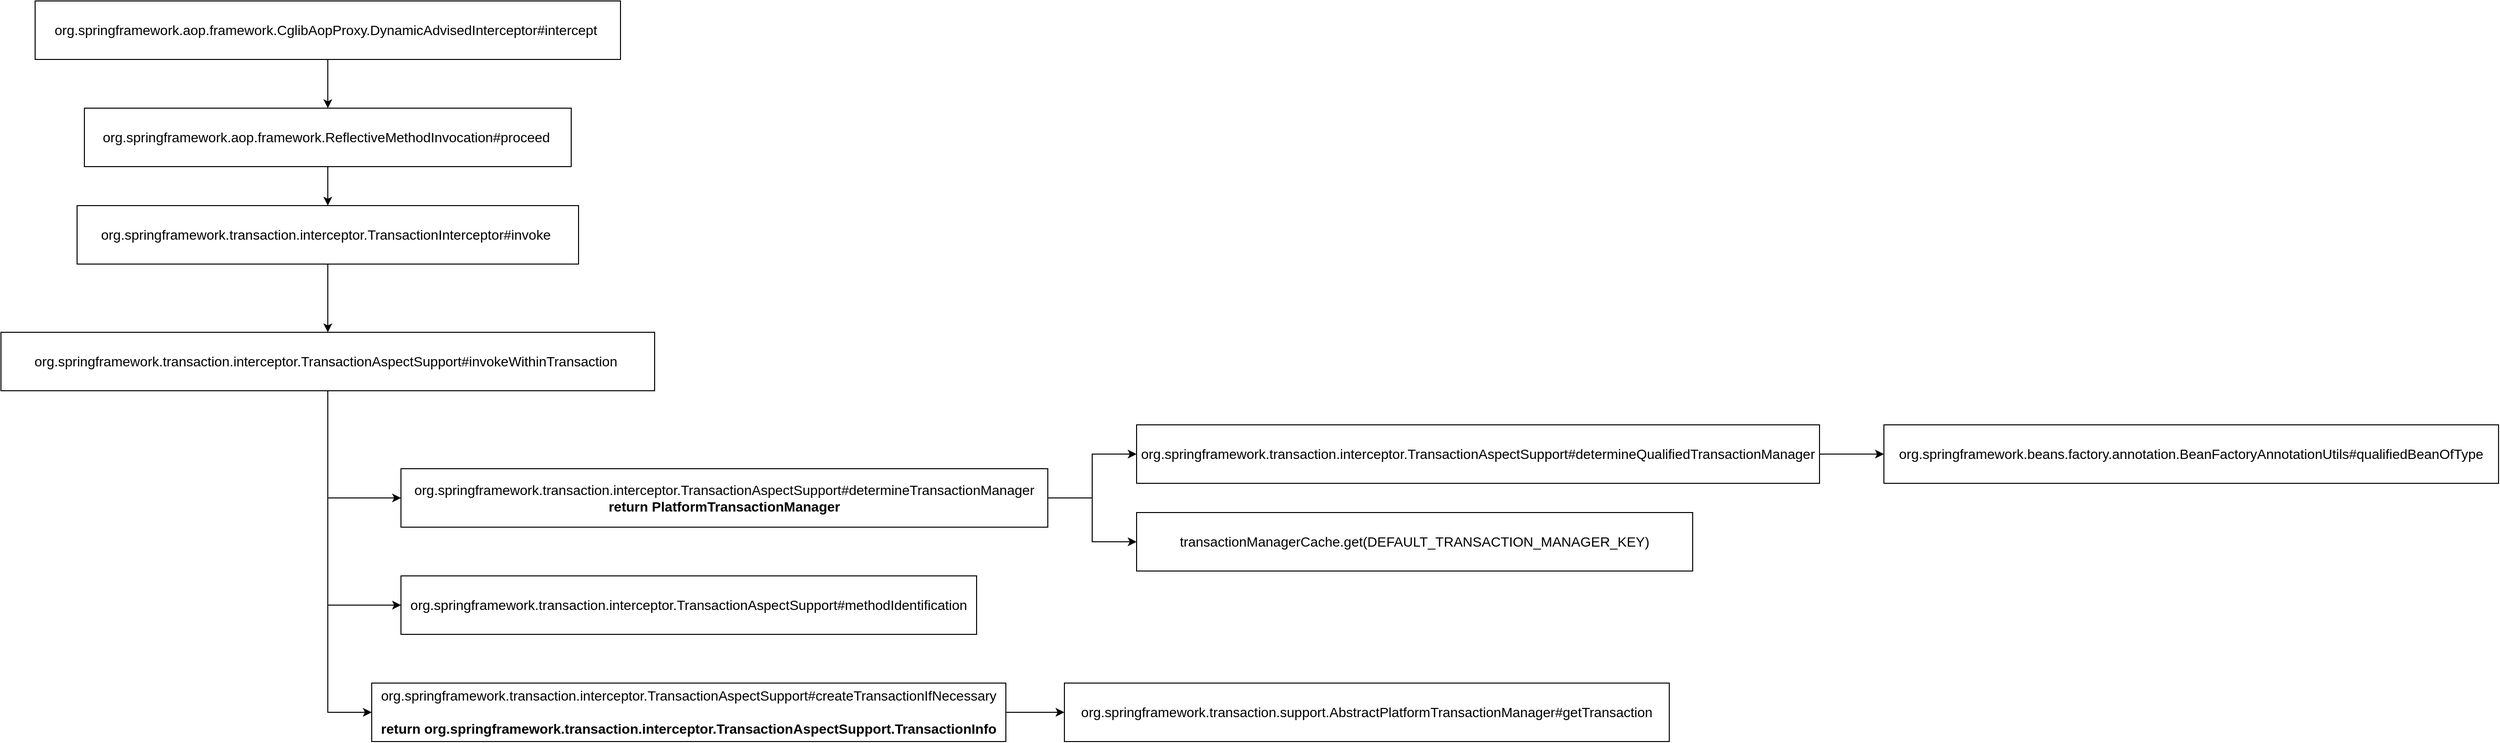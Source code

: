 <mxfile version="16.6.4" type="github">
  <diagram id="C5RBs43oDa-KdzZeNtuy" name="Page-1">
    <mxGraphModel dx="2249" dy="794" grid="1" gridSize="10" guides="1" tooltips="1" connect="1" arrows="1" fold="1" page="1" pageScale="1" pageWidth="827" pageHeight="1169" math="0" shadow="0">
      <root>
        <mxCell id="WIyWlLk6GJQsqaUBKTNV-0" />
        <mxCell id="WIyWlLk6GJQsqaUBKTNV-1" parent="WIyWlLk6GJQsqaUBKTNV-0" />
        <mxCell id="HDemBjrxflOcrxM6dK1a-2" value="" style="edgeStyle=orthogonalEdgeStyle;rounded=0;orthogonalLoop=1;jettySize=auto;html=1;fontSize=14;" edge="1" parent="WIyWlLk6GJQsqaUBKTNV-1" source="HDemBjrxflOcrxM6dK1a-0" target="HDemBjrxflOcrxM6dK1a-1">
          <mxGeometry relative="1" as="geometry" />
        </mxCell>
        <mxCell id="HDemBjrxflOcrxM6dK1a-0" value="&lt;font style=&quot;font-size: 14px;&quot;&gt;org.springframework.aop.framework.CglibAopProxy.DynamicAdvisedInterceptor#intercept&amp;nbsp;&lt;/font&gt;" style="rounded=0;whiteSpace=wrap;html=1;fontSize=14;" vertex="1" parent="WIyWlLk6GJQsqaUBKTNV-1">
          <mxGeometry x="-715" y="80" width="600" height="60" as="geometry" />
        </mxCell>
        <mxCell id="HDemBjrxflOcrxM6dK1a-4" value="" style="edgeStyle=orthogonalEdgeStyle;rounded=0;orthogonalLoop=1;jettySize=auto;html=1;fontSize=14;" edge="1" parent="WIyWlLk6GJQsqaUBKTNV-1" source="HDemBjrxflOcrxM6dK1a-1" target="HDemBjrxflOcrxM6dK1a-3">
          <mxGeometry relative="1" as="geometry" />
        </mxCell>
        <mxCell id="HDemBjrxflOcrxM6dK1a-1" value="org.springframework.aop.framework.ReflectiveMethodInvocation#proceed&amp;nbsp;" style="whiteSpace=wrap;html=1;rounded=0;fontSize=14;" vertex="1" parent="WIyWlLk6GJQsqaUBKTNV-1">
          <mxGeometry x="-664.5" y="190" width="499" height="60" as="geometry" />
        </mxCell>
        <mxCell id="HDemBjrxflOcrxM6dK1a-14" value="" style="edgeStyle=orthogonalEdgeStyle;rounded=0;orthogonalLoop=1;jettySize=auto;html=1;fontSize=14;" edge="1" parent="WIyWlLk6GJQsqaUBKTNV-1" source="HDemBjrxflOcrxM6dK1a-3" target="HDemBjrxflOcrxM6dK1a-13">
          <mxGeometry relative="1" as="geometry" />
        </mxCell>
        <mxCell id="HDemBjrxflOcrxM6dK1a-3" value="org.springframework.transaction.interceptor.TransactionInterceptor#invoke&amp;nbsp;" style="whiteSpace=wrap;html=1;rounded=0;fontSize=14;" vertex="1" parent="WIyWlLk6GJQsqaUBKTNV-1">
          <mxGeometry x="-672" y="290" width="514" height="60" as="geometry" />
        </mxCell>
        <mxCell id="HDemBjrxflOcrxM6dK1a-20" style="edgeStyle=orthogonalEdgeStyle;rounded=0;orthogonalLoop=1;jettySize=auto;html=1;entryX=0;entryY=0.5;entryDx=0;entryDy=0;fontSize=14;" edge="1" parent="WIyWlLk6GJQsqaUBKTNV-1" source="HDemBjrxflOcrxM6dK1a-5" target="HDemBjrxflOcrxM6dK1a-7">
          <mxGeometry relative="1" as="geometry" />
        </mxCell>
        <mxCell id="HDemBjrxflOcrxM6dK1a-21" style="edgeStyle=orthogonalEdgeStyle;rounded=0;orthogonalLoop=1;jettySize=auto;html=1;entryX=0;entryY=0.5;entryDx=0;entryDy=0;fontSize=14;" edge="1" parent="WIyWlLk6GJQsqaUBKTNV-1" source="HDemBjrxflOcrxM6dK1a-5" target="HDemBjrxflOcrxM6dK1a-11">
          <mxGeometry relative="1" as="geometry" />
        </mxCell>
        <mxCell id="HDemBjrxflOcrxM6dK1a-5" value="org.springframework.transaction.interceptor.TransactionAspectSupport#determineTransactionManager&lt;br&gt;&lt;b&gt;return&amp;nbsp;PlatformTransactionManager&lt;/b&gt;" style="whiteSpace=wrap;html=1;fontSize=14;rounded=0;" vertex="1" parent="WIyWlLk6GJQsqaUBKTNV-1">
          <mxGeometry x="-340" y="560" width="663" height="60" as="geometry" />
        </mxCell>
        <mxCell id="HDemBjrxflOcrxM6dK1a-10" value="" style="edgeStyle=orthogonalEdgeStyle;rounded=0;orthogonalLoop=1;jettySize=auto;html=1;fontSize=14;" edge="1" parent="WIyWlLk6GJQsqaUBKTNV-1" source="HDemBjrxflOcrxM6dK1a-7" target="HDemBjrxflOcrxM6dK1a-9">
          <mxGeometry relative="1" as="geometry" />
        </mxCell>
        <mxCell id="HDemBjrxflOcrxM6dK1a-7" value="org.springframework.transaction.interceptor.TransactionAspectSupport#determineQualifiedTransactionManager" style="whiteSpace=wrap;html=1;fontSize=14;rounded=0;" vertex="1" parent="WIyWlLk6GJQsqaUBKTNV-1">
          <mxGeometry x="414" y="515" width="700" height="60" as="geometry" />
        </mxCell>
        <UserObject label="org.springframework.beans.factory.annotation.BeanFactoryAnnotationUtils#qualifiedBeanOfType" link="org.springframework.beans.factory.annotation.BeanFactoryAnnotationUtils#qualifiedBeanOfType" id="HDemBjrxflOcrxM6dK1a-9">
          <mxCell style="whiteSpace=wrap;html=1;fontSize=14;rounded=0;" vertex="1" parent="WIyWlLk6GJQsqaUBKTNV-1">
            <mxGeometry x="1180" y="515" width="630" height="60" as="geometry" />
          </mxCell>
        </UserObject>
        <mxCell id="HDemBjrxflOcrxM6dK1a-11" value="transactionManagerCache.get(DEFAULT_TRANSACTION_MANAGER_KEY)" style="whiteSpace=wrap;html=1;fontSize=14;rounded=0;" vertex="1" parent="WIyWlLk6GJQsqaUBKTNV-1">
          <mxGeometry x="414" y="605" width="570" height="60" as="geometry" />
        </mxCell>
        <mxCell id="HDemBjrxflOcrxM6dK1a-22" style="edgeStyle=orthogonalEdgeStyle;rounded=0;orthogonalLoop=1;jettySize=auto;html=1;exitX=1;exitY=0.5;exitDx=0;exitDy=0;entryX=0;entryY=0.5;entryDx=0;entryDy=0;fontSize=14;" edge="1" parent="WIyWlLk6GJQsqaUBKTNV-1" source="HDemBjrxflOcrxM6dK1a-13" target="HDemBjrxflOcrxM6dK1a-5">
          <mxGeometry relative="1" as="geometry">
            <Array as="points">
              <mxPoint x="-415" y="450" />
              <mxPoint x="-415" y="590" />
            </Array>
          </mxGeometry>
        </mxCell>
        <mxCell id="HDemBjrxflOcrxM6dK1a-24" value="" style="edgeStyle=orthogonalEdgeStyle;rounded=0;orthogonalLoop=1;jettySize=auto;html=1;fontSize=14;" edge="1" parent="WIyWlLk6GJQsqaUBKTNV-1" source="HDemBjrxflOcrxM6dK1a-13" target="HDemBjrxflOcrxM6dK1a-23">
          <mxGeometry relative="1" as="geometry">
            <Array as="points">
              <mxPoint x="-415" y="560" />
              <mxPoint x="-415" y="560" />
            </Array>
          </mxGeometry>
        </mxCell>
        <mxCell id="HDemBjrxflOcrxM6dK1a-27" value="" style="edgeStyle=orthogonalEdgeStyle;rounded=0;orthogonalLoop=1;jettySize=auto;html=1;fontSize=14;entryX=0;entryY=0.5;entryDx=0;entryDy=0;" edge="1" parent="WIyWlLk6GJQsqaUBKTNV-1" source="HDemBjrxflOcrxM6dK1a-13" target="HDemBjrxflOcrxM6dK1a-26">
          <mxGeometry relative="1" as="geometry">
            <mxPoint x="-410" y="810" as="targetPoint" />
          </mxGeometry>
        </mxCell>
        <mxCell id="HDemBjrxflOcrxM6dK1a-13" value="org.springframework.transaction.interceptor.TransactionAspectSupport#invokeWithinTransaction&amp;nbsp;" style="whiteSpace=wrap;html=1;fontSize=14;rounded=0;" vertex="1" parent="WIyWlLk6GJQsqaUBKTNV-1">
          <mxGeometry x="-750" y="420" width="670" height="60" as="geometry" />
        </mxCell>
        <mxCell id="HDemBjrxflOcrxM6dK1a-23" value="org.springframework.transaction.interceptor.TransactionAspectSupport#methodIdentification" style="whiteSpace=wrap;html=1;fontSize=14;rounded=0;" vertex="1" parent="WIyWlLk6GJQsqaUBKTNV-1">
          <mxGeometry x="-340" y="670" width="590" height="60" as="geometry" />
        </mxCell>
        <mxCell id="HDemBjrxflOcrxM6dK1a-29" value="" style="edgeStyle=orthogonalEdgeStyle;rounded=0;orthogonalLoop=1;jettySize=auto;html=1;fontSize=14;" edge="1" parent="WIyWlLk6GJQsqaUBKTNV-1" source="HDemBjrxflOcrxM6dK1a-26" target="HDemBjrxflOcrxM6dK1a-28">
          <mxGeometry relative="1" as="geometry" />
        </mxCell>
        <mxCell id="HDemBjrxflOcrxM6dK1a-26" value="org.springframework.transaction.interceptor.TransactionAspectSupport#createTransactionIfNecessary&lt;br&gt;&lt;br&gt;&lt;b&gt;return&amp;nbsp;org.springframework.transaction.interceptor.TransactionAspectSupport.TransactionInfo&lt;/b&gt;" style="whiteSpace=wrap;html=1;fontSize=14;rounded=0;" vertex="1" parent="WIyWlLk6GJQsqaUBKTNV-1">
          <mxGeometry x="-370" y="780" width="650" height="60" as="geometry" />
        </mxCell>
        <mxCell id="HDemBjrxflOcrxM6dK1a-28" value="org.springframework.transaction.support.AbstractPlatformTransactionManager#getTransaction" style="whiteSpace=wrap;html=1;fontSize=14;rounded=0;" vertex="1" parent="WIyWlLk6GJQsqaUBKTNV-1">
          <mxGeometry x="340" y="780" width="620" height="60" as="geometry" />
        </mxCell>
      </root>
    </mxGraphModel>
  </diagram>
</mxfile>
